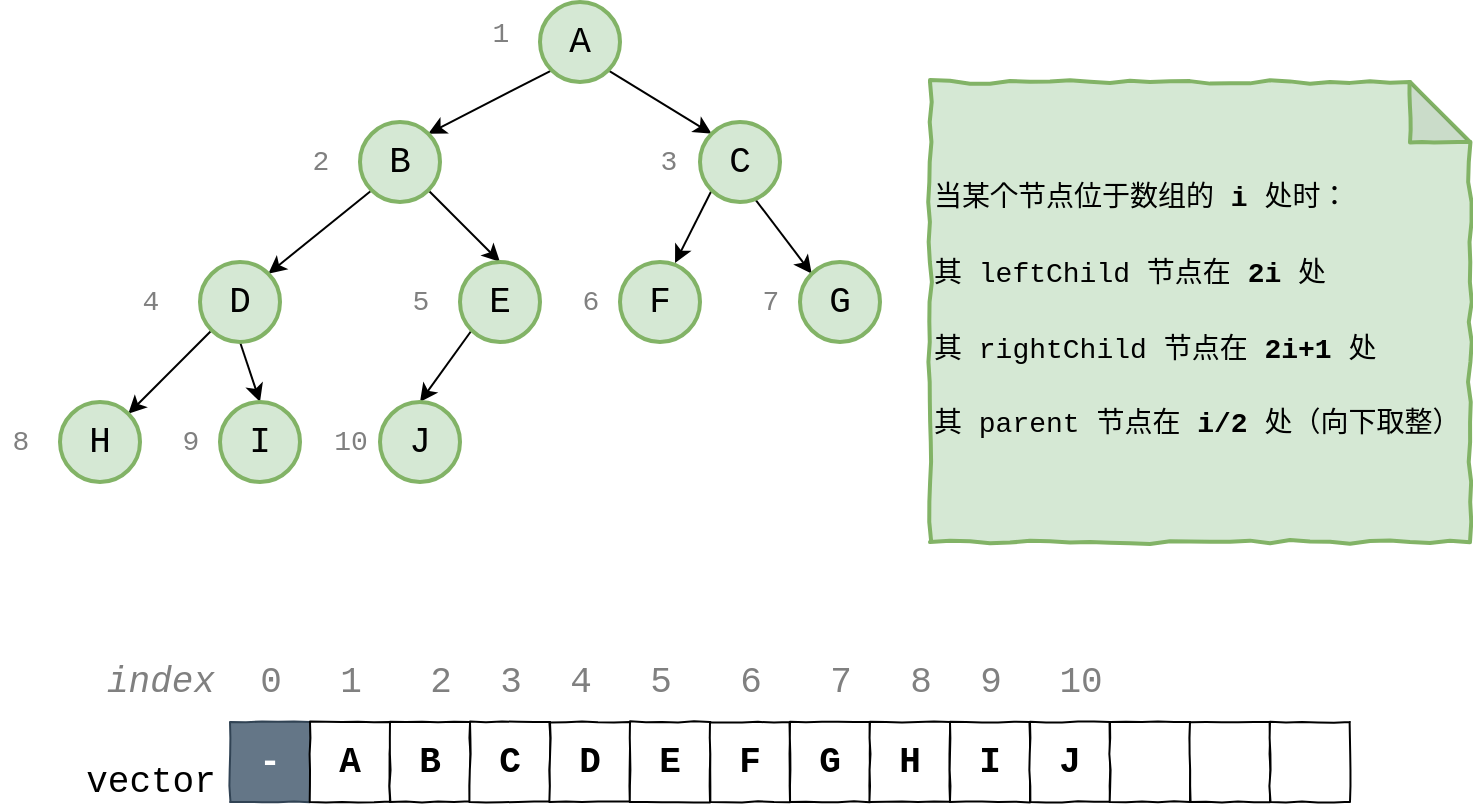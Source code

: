 <mxfile version="14.8.0" type="device"><diagram id="29K6t1o29U9dfSIRlV-H" name="第 1 页"><mxGraphModel dx="894" dy="609" grid="1" gridSize="10" guides="1" tooltips="1" connect="1" arrows="1" fold="1" page="1" pageScale="1" pageWidth="827" pageHeight="1169" math="0" shadow="0"><root><mxCell id="0"/><mxCell id="1" parent="0"/><mxCell id="piqZIBLbJwuuIQqPZbVc-1" value="-" style="rounded=0;whiteSpace=wrap;html=1;fillColor=#647687;strokeColor=#314354;fontColor=#ffffff;comic=1;jiggle=2;fontStyle=1;fontFamily=Courier New;fontSize=18;" parent="1" vertex="1"><mxGeometry x="120" y="470" width="40" height="40" as="geometry"/></mxCell><mxCell id="piqZIBLbJwuuIQqPZbVc-2" value="A" style="rounded=0;whiteSpace=wrap;html=1;comic=1;jiggle=2;fontStyle=1;fontFamily=Courier New;fontSize=18;" parent="1" vertex="1"><mxGeometry x="160" y="470" width="40" height="40" as="geometry"/></mxCell><mxCell id="piqZIBLbJwuuIQqPZbVc-4" value="B" style="rounded=0;whiteSpace=wrap;html=1;comic=1;jiggle=2;fontStyle=1;fontFamily=Courier New;fontSize=18;" parent="1" vertex="1"><mxGeometry x="200" y="470" width="40" height="40" as="geometry"/></mxCell><mxCell id="piqZIBLbJwuuIQqPZbVc-5" value="C" style="rounded=0;whiteSpace=wrap;html=1;comic=1;jiggle=2;fontStyle=1;fontFamily=Courier New;fontSize=18;" parent="1" vertex="1"><mxGeometry x="240" y="470" width="40" height="40" as="geometry"/></mxCell><mxCell id="piqZIBLbJwuuIQqPZbVc-6" value="D" style="rounded=0;whiteSpace=wrap;html=1;comic=1;jiggle=2;fontStyle=1;fontFamily=Courier New;fontSize=18;" parent="1" vertex="1"><mxGeometry x="280" y="470" width="40" height="40" as="geometry"/></mxCell><mxCell id="piqZIBLbJwuuIQqPZbVc-7" value="E" style="rounded=0;whiteSpace=wrap;html=1;comic=1;jiggle=2;fontStyle=1;fontFamily=Courier New;fontSize=18;" parent="1" vertex="1"><mxGeometry x="320" y="470" width="40" height="40" as="geometry"/></mxCell><mxCell id="piqZIBLbJwuuIQqPZbVc-8" value="F" style="rounded=0;whiteSpace=wrap;html=1;comic=1;jiggle=2;fontStyle=1;fontFamily=Courier New;fontSize=18;" parent="1" vertex="1"><mxGeometry x="360" y="470" width="40" height="40" as="geometry"/></mxCell><mxCell id="piqZIBLbJwuuIQqPZbVc-9" value="G" style="rounded=0;whiteSpace=wrap;html=1;comic=1;jiggle=2;fontStyle=1;fontFamily=Courier New;fontSize=18;" parent="1" vertex="1"><mxGeometry x="400" y="470" width="40" height="40" as="geometry"/></mxCell><mxCell id="piqZIBLbJwuuIQqPZbVc-10" value="H" style="rounded=0;whiteSpace=wrap;html=1;comic=1;jiggle=2;fontStyle=1;fontFamily=Courier New;fontSize=18;" parent="1" vertex="1"><mxGeometry x="440" y="470" width="40" height="40" as="geometry"/></mxCell><mxCell id="piqZIBLbJwuuIQqPZbVc-12" value="I" style="rounded=0;whiteSpace=wrap;html=1;comic=1;jiggle=2;fontStyle=1;fontFamily=Courier New;fontSize=18;" parent="1" vertex="1"><mxGeometry x="480" y="470" width="40" height="40" as="geometry"/></mxCell><mxCell id="piqZIBLbJwuuIQqPZbVc-13" value="J" style="rounded=0;whiteSpace=wrap;html=1;comic=1;jiggle=2;fontStyle=1;fontFamily=Courier New;fontSize=18;" parent="1" vertex="1"><mxGeometry x="520" y="470" width="40" height="40" as="geometry"/></mxCell><mxCell id="piqZIBLbJwuuIQqPZbVc-14" value="" style="rounded=0;whiteSpace=wrap;html=1;comic=1;jiggle=2;fontStyle=1;fontFamily=Courier New;fontSize=18;" parent="1" vertex="1"><mxGeometry x="560" y="470" width="40" height="40" as="geometry"/></mxCell><mxCell id="piqZIBLbJwuuIQqPZbVc-15" value="" style="rounded=0;whiteSpace=wrap;html=1;comic=1;jiggle=2;fontStyle=1;fontFamily=Courier New;fontSize=18;" parent="1" vertex="1"><mxGeometry x="600" y="470" width="40" height="40" as="geometry"/></mxCell><mxCell id="piqZIBLbJwuuIQqPZbVc-16" value="" style="rounded=0;whiteSpace=wrap;html=1;comic=1;jiggle=2;fontStyle=1;fontFamily=Courier New;fontSize=18;" parent="1" vertex="1"><mxGeometry x="640" y="470" width="40" height="40" as="geometry"/></mxCell><mxCell id="piqZIBLbJwuuIQqPZbVc-18" value="&lt;i&gt;index&lt;/i&gt;" style="text;html=1;align=center;verticalAlign=middle;resizable=0;points=[];autosize=1;strokeColor=none;fontSize=18;fontFamily=Courier New;fontColor=#808080;" parent="1" vertex="1"><mxGeometry x="50" y="435" width="70" height="30" as="geometry"/></mxCell><mxCell id="piqZIBLbJwuuIQqPZbVc-19" value="0" style="text;html=1;align=center;verticalAlign=middle;resizable=0;points=[];autosize=1;strokeColor=none;fontSize=18;fontFamily=Courier New;fontColor=#808080;" parent="1" vertex="1"><mxGeometry x="125" y="435" width="30" height="30" as="geometry"/></mxCell><mxCell id="piqZIBLbJwuuIQqPZbVc-21" value="1" style="text;html=1;align=center;verticalAlign=middle;resizable=0;points=[];autosize=1;strokeColor=none;fontSize=18;fontFamily=Courier New;fontColor=#808080;" parent="1" vertex="1"><mxGeometry x="165" y="435" width="30" height="30" as="geometry"/></mxCell><mxCell id="piqZIBLbJwuuIQqPZbVc-22" value="2" style="text;html=1;align=center;verticalAlign=middle;resizable=0;points=[];autosize=1;strokeColor=none;fontSize=18;fontFamily=Courier New;fontColor=#808080;" parent="1" vertex="1"><mxGeometry x="210" y="435" width="30" height="30" as="geometry"/></mxCell><mxCell id="piqZIBLbJwuuIQqPZbVc-23" value="3" style="text;html=1;align=center;verticalAlign=middle;resizable=0;points=[];autosize=1;strokeColor=none;fontSize=18;fontFamily=Courier New;fontColor=#808080;" parent="1" vertex="1"><mxGeometry x="245" y="435" width="30" height="30" as="geometry"/></mxCell><mxCell id="piqZIBLbJwuuIQqPZbVc-24" value="4" style="text;html=1;align=center;verticalAlign=middle;resizable=0;points=[];autosize=1;strokeColor=none;fontSize=18;fontFamily=Courier New;fontColor=#808080;" parent="1" vertex="1"><mxGeometry x="280" y="435" width="30" height="30" as="geometry"/></mxCell><mxCell id="piqZIBLbJwuuIQqPZbVc-25" value="5" style="text;html=1;align=center;verticalAlign=middle;resizable=0;points=[];autosize=1;strokeColor=none;fontSize=18;fontFamily=Courier New;fontColor=#808080;" parent="1" vertex="1"><mxGeometry x="320" y="435" width="30" height="30" as="geometry"/></mxCell><mxCell id="piqZIBLbJwuuIQqPZbVc-26" value="6" style="text;html=1;align=center;verticalAlign=middle;resizable=0;points=[];autosize=1;strokeColor=none;fontSize=18;fontFamily=Courier New;fontColor=#808080;" parent="1" vertex="1"><mxGeometry x="365" y="435" width="30" height="30" as="geometry"/></mxCell><mxCell id="piqZIBLbJwuuIQqPZbVc-27" value="7" style="text;html=1;align=center;verticalAlign=middle;resizable=0;points=[];autosize=1;strokeColor=none;fontSize=18;fontFamily=Courier New;fontColor=#808080;" parent="1" vertex="1"><mxGeometry x="410" y="435" width="30" height="30" as="geometry"/></mxCell><mxCell id="piqZIBLbJwuuIQqPZbVc-28" value="8" style="text;html=1;align=center;verticalAlign=middle;resizable=0;points=[];autosize=1;strokeColor=none;fontSize=18;fontFamily=Courier New;fontColor=#808080;" parent="1" vertex="1"><mxGeometry x="450" y="435" width="30" height="30" as="geometry"/></mxCell><mxCell id="piqZIBLbJwuuIQqPZbVc-29" value="9" style="text;html=1;align=center;verticalAlign=middle;resizable=0;points=[];autosize=1;strokeColor=none;fontSize=18;fontFamily=Courier New;fontColor=#808080;" parent="1" vertex="1"><mxGeometry x="485" y="435" width="30" height="30" as="geometry"/></mxCell><mxCell id="piqZIBLbJwuuIQqPZbVc-30" value="10" style="text;html=1;align=center;verticalAlign=middle;resizable=0;points=[];autosize=1;strokeColor=none;fontSize=18;fontFamily=Courier New;fontColor=#808080;" parent="1" vertex="1"><mxGeometry x="525" y="435" width="40" height="30" as="geometry"/></mxCell><mxCell id="piqZIBLbJwuuIQqPZbVc-41" style="rounded=0;orthogonalLoop=1;jettySize=auto;html=1;exitX=0;exitY=1;exitDx=0;exitDy=0;entryX=1;entryY=0;entryDx=0;entryDy=0;fontFamily=Courier New;fontSize=18;fontColor=#000000;" parent="1" source="piqZIBLbJwuuIQqPZbVc-31" target="piqZIBLbJwuuIQqPZbVc-32" edge="1"><mxGeometry relative="1" as="geometry"/></mxCell><mxCell id="piqZIBLbJwuuIQqPZbVc-47" style="edgeStyle=none;rounded=0;orthogonalLoop=1;jettySize=auto;html=1;exitX=1;exitY=1;exitDx=0;exitDy=0;entryX=0;entryY=0;entryDx=0;entryDy=0;fontFamily=Courier New;fontSize=18;fontColor=#000000;" parent="1" source="piqZIBLbJwuuIQqPZbVc-31" target="piqZIBLbJwuuIQqPZbVc-33" edge="1"><mxGeometry relative="1" as="geometry"/></mxCell><mxCell id="piqZIBLbJwuuIQqPZbVc-31" value="A" style="ellipse;whiteSpace=wrap;html=1;aspect=fixed;comic=1;jiggle=2;fontFamily=Courier New;fontSize=18;fillColor=#d5e8d4;strokeColor=#82b366;strokeWidth=2;" parent="1" vertex="1"><mxGeometry x="275" y="110" width="40" height="40" as="geometry"/></mxCell><mxCell id="piqZIBLbJwuuIQqPZbVc-42" style="edgeStyle=none;rounded=0;orthogonalLoop=1;jettySize=auto;html=1;exitX=0;exitY=1;exitDx=0;exitDy=0;entryX=1;entryY=0;entryDx=0;entryDy=0;fontFamily=Courier New;fontSize=18;fontColor=#000000;" parent="1" source="piqZIBLbJwuuIQqPZbVc-32" target="piqZIBLbJwuuIQqPZbVc-34" edge="1"><mxGeometry relative="1" as="geometry"/></mxCell><mxCell id="piqZIBLbJwuuIQqPZbVc-45" style="edgeStyle=none;rounded=0;orthogonalLoop=1;jettySize=auto;html=1;exitX=1;exitY=1;exitDx=0;exitDy=0;entryX=0.5;entryY=0;entryDx=0;entryDy=0;fontFamily=Courier New;fontSize=18;fontColor=#000000;" parent="1" source="piqZIBLbJwuuIQqPZbVc-32" target="piqZIBLbJwuuIQqPZbVc-35" edge="1"><mxGeometry relative="1" as="geometry"/></mxCell><mxCell id="piqZIBLbJwuuIQqPZbVc-32" value="B" style="ellipse;whiteSpace=wrap;html=1;aspect=fixed;comic=1;jiggle=2;fontFamily=Courier New;fontSize=18;fillColor=#d5e8d4;strokeColor=#82b366;strokeWidth=2;" parent="1" vertex="1"><mxGeometry x="185" y="170" width="40" height="40" as="geometry"/></mxCell><mxCell id="piqZIBLbJwuuIQqPZbVc-48" style="edgeStyle=none;rounded=0;orthogonalLoop=1;jettySize=auto;html=1;exitX=0;exitY=1;exitDx=0;exitDy=0;fontFamily=Courier New;fontSize=18;fontColor=#000000;entryX=0.688;entryY=0.013;entryDx=0;entryDy=0;entryPerimeter=0;" parent="1" source="piqZIBLbJwuuIQqPZbVc-33" target="piqZIBLbJwuuIQqPZbVc-36" edge="1"><mxGeometry relative="1" as="geometry"/></mxCell><mxCell id="piqZIBLbJwuuIQqPZbVc-49" style="edgeStyle=none;rounded=0;orthogonalLoop=1;jettySize=auto;html=1;exitX=0.688;exitY=0.963;exitDx=0;exitDy=0;entryX=0;entryY=0;entryDx=0;entryDy=0;fontFamily=Courier New;fontSize=18;fontColor=#000000;exitPerimeter=0;" parent="1" source="piqZIBLbJwuuIQqPZbVc-33" target="piqZIBLbJwuuIQqPZbVc-37" edge="1"><mxGeometry relative="1" as="geometry"/></mxCell><mxCell id="piqZIBLbJwuuIQqPZbVc-33" value="C" style="ellipse;whiteSpace=wrap;html=1;aspect=fixed;comic=1;jiggle=2;fontFamily=Courier New;fontSize=18;fillColor=#d5e8d4;strokeColor=#82b366;strokeWidth=2;" parent="1" vertex="1"><mxGeometry x="355" y="170" width="40" height="40" as="geometry"/></mxCell><mxCell id="piqZIBLbJwuuIQqPZbVc-43" style="edgeStyle=none;rounded=0;orthogonalLoop=1;jettySize=auto;html=1;exitX=0;exitY=1;exitDx=0;exitDy=0;entryX=1;entryY=0;entryDx=0;entryDy=0;fontFamily=Courier New;fontSize=18;fontColor=#000000;" parent="1" source="piqZIBLbJwuuIQqPZbVc-34" target="piqZIBLbJwuuIQqPZbVc-38" edge="1"><mxGeometry relative="1" as="geometry"/></mxCell><mxCell id="piqZIBLbJwuuIQqPZbVc-44" style="edgeStyle=none;rounded=0;orthogonalLoop=1;jettySize=auto;html=1;exitX=0.5;exitY=1;exitDx=0;exitDy=0;entryX=0.5;entryY=0;entryDx=0;entryDy=0;fontFamily=Courier New;fontSize=18;fontColor=#000000;" parent="1" source="piqZIBLbJwuuIQqPZbVc-34" target="piqZIBLbJwuuIQqPZbVc-39" edge="1"><mxGeometry relative="1" as="geometry"/></mxCell><mxCell id="piqZIBLbJwuuIQqPZbVc-34" value="D" style="ellipse;whiteSpace=wrap;html=1;aspect=fixed;comic=1;jiggle=2;fontFamily=Courier New;fontSize=18;fillColor=#d5e8d4;strokeColor=#82b366;strokeWidth=2;" parent="1" vertex="1"><mxGeometry x="105" y="240" width="40" height="40" as="geometry"/></mxCell><mxCell id="piqZIBLbJwuuIQqPZbVc-46" style="edgeStyle=none;rounded=0;orthogonalLoop=1;jettySize=auto;html=1;exitX=0;exitY=1;exitDx=0;exitDy=0;entryX=0.5;entryY=0;entryDx=0;entryDy=0;fontFamily=Courier New;fontSize=18;fontColor=#000000;" parent="1" source="piqZIBLbJwuuIQqPZbVc-35" target="piqZIBLbJwuuIQqPZbVc-40" edge="1"><mxGeometry relative="1" as="geometry"/></mxCell><mxCell id="piqZIBLbJwuuIQqPZbVc-35" value="E" style="ellipse;whiteSpace=wrap;html=1;aspect=fixed;comic=1;jiggle=2;fontFamily=Courier New;fontSize=18;fillColor=#d5e8d4;strokeColor=#82b366;strokeWidth=2;" parent="1" vertex="1"><mxGeometry x="235" y="240" width="40" height="40" as="geometry"/></mxCell><mxCell id="piqZIBLbJwuuIQqPZbVc-36" value="F" style="ellipse;whiteSpace=wrap;html=1;aspect=fixed;comic=1;jiggle=2;fontFamily=Courier New;fontSize=18;fillColor=#d5e8d4;strokeColor=#82b366;strokeWidth=2;" parent="1" vertex="1"><mxGeometry x="315" y="240" width="40" height="40" as="geometry"/></mxCell><mxCell id="piqZIBLbJwuuIQqPZbVc-37" value="G" style="ellipse;whiteSpace=wrap;html=1;aspect=fixed;comic=1;jiggle=2;fontFamily=Courier New;fontSize=18;fillColor=#d5e8d4;strokeColor=#82b366;strokeWidth=2;" parent="1" vertex="1"><mxGeometry x="405" y="240" width="40" height="40" as="geometry"/></mxCell><mxCell id="piqZIBLbJwuuIQqPZbVc-38" value="H" style="ellipse;whiteSpace=wrap;html=1;aspect=fixed;comic=1;jiggle=2;fontFamily=Courier New;fontSize=18;fillColor=#d5e8d4;strokeColor=#82b366;strokeWidth=2;" parent="1" vertex="1"><mxGeometry x="35" y="310" width="40" height="40" as="geometry"/></mxCell><mxCell id="piqZIBLbJwuuIQqPZbVc-39" value="I" style="ellipse;whiteSpace=wrap;html=1;aspect=fixed;comic=1;jiggle=2;fontFamily=Courier New;fontSize=18;fillColor=#d5e8d4;strokeColor=#82b366;strokeWidth=2;" parent="1" vertex="1"><mxGeometry x="115" y="310" width="40" height="40" as="geometry"/></mxCell><mxCell id="piqZIBLbJwuuIQqPZbVc-40" value="J" style="ellipse;whiteSpace=wrap;html=1;aspect=fixed;comic=1;jiggle=2;fontFamily=Courier New;fontSize=18;fillColor=#d5e8d4;strokeColor=#82b366;strokeWidth=2;" parent="1" vertex="1"><mxGeometry x="195" y="310" width="40" height="40" as="geometry"/></mxCell><mxCell id="piqZIBLbJwuuIQqPZbVc-50" value="&lt;font style=&quot;font-size: 14px&quot;&gt;1&lt;/font&gt;" style="text;html=1;align=center;verticalAlign=middle;resizable=0;points=[];autosize=1;strokeColor=none;fontSize=18;fontFamily=Courier New;fontColor=#808080;" parent="1" vertex="1"><mxGeometry x="245" y="110" width="20" height="30" as="geometry"/></mxCell><mxCell id="piqZIBLbJwuuIQqPZbVc-51" value="2" style="text;html=1;align=center;verticalAlign=middle;resizable=0;points=[];autosize=1;strokeColor=none;fontSize=14;fontFamily=Courier New;fontColor=#808080;" parent="1" vertex="1"><mxGeometry x="155" y="180" width="20" height="20" as="geometry"/></mxCell><mxCell id="piqZIBLbJwuuIQqPZbVc-52" value="3" style="text;html=1;align=center;verticalAlign=middle;resizable=0;points=[];autosize=1;strokeColor=none;fontSize=14;fontFamily=Courier New;fontColor=#808080;" parent="1" vertex="1"><mxGeometry x="329" y="180" width="20" height="20" as="geometry"/></mxCell><mxCell id="piqZIBLbJwuuIQqPZbVc-53" value="4" style="text;html=1;align=center;verticalAlign=middle;resizable=0;points=[];autosize=1;strokeColor=none;fontSize=14;fontFamily=Courier New;fontColor=#808080;" parent="1" vertex="1"><mxGeometry x="70" y="250" width="20" height="20" as="geometry"/></mxCell><mxCell id="piqZIBLbJwuuIQqPZbVc-54" value="5" style="text;html=1;align=center;verticalAlign=middle;resizable=0;points=[];autosize=1;strokeColor=none;fontSize=14;fontFamily=Courier New;fontColor=#808080;" parent="1" vertex="1"><mxGeometry x="205" y="250" width="20" height="20" as="geometry"/></mxCell><mxCell id="piqZIBLbJwuuIQqPZbVc-55" value="6" style="text;html=1;align=center;verticalAlign=middle;resizable=0;points=[];autosize=1;strokeColor=none;fontSize=14;fontFamily=Courier New;fontColor=#808080;" parent="1" vertex="1"><mxGeometry x="290" y="250" width="20" height="20" as="geometry"/></mxCell><mxCell id="piqZIBLbJwuuIQqPZbVc-56" value="7" style="text;html=1;align=center;verticalAlign=middle;resizable=0;points=[];autosize=1;strokeColor=none;fontSize=14;fontFamily=Courier New;fontColor=#808080;" parent="1" vertex="1"><mxGeometry x="380" y="250" width="20" height="20" as="geometry"/></mxCell><mxCell id="piqZIBLbJwuuIQqPZbVc-57" value="8" style="text;html=1;align=center;verticalAlign=middle;resizable=0;points=[];autosize=1;strokeColor=none;fontSize=14;fontFamily=Courier New;fontColor=#808080;" parent="1" vertex="1"><mxGeometry x="5" y="320" width="20" height="20" as="geometry"/></mxCell><mxCell id="piqZIBLbJwuuIQqPZbVc-58" value="9" style="text;html=1;align=center;verticalAlign=middle;resizable=0;points=[];autosize=1;strokeColor=none;fontSize=14;fontFamily=Courier New;fontColor=#808080;" parent="1" vertex="1"><mxGeometry x="90" y="320" width="20" height="20" as="geometry"/></mxCell><mxCell id="piqZIBLbJwuuIQqPZbVc-59" value="10" style="text;html=1;align=center;verticalAlign=middle;resizable=0;points=[];autosize=1;strokeColor=none;fontSize=14;fontFamily=Courier New;fontColor=#808080;" parent="1" vertex="1"><mxGeometry x="165" y="320" width="30" height="20" as="geometry"/></mxCell><mxCell id="piqZIBLbJwuuIQqPZbVc-60" value="&lt;font style=&quot;font-size: 18px&quot;&gt;vector&lt;/font&gt;" style="text;html=1;align=center;verticalAlign=middle;resizable=0;points=[];autosize=1;strokeColor=none;fontSize=14;fontFamily=Courier New;fontColor=#000000;" parent="1" vertex="1"><mxGeometry x="40" y="490" width="80" height="20" as="geometry"/></mxCell><mxCell id="piqZIBLbJwuuIQqPZbVc-61" value="&lt;p style=&quot;line-height: 170%&quot;&gt;当某个节点位于数组的 &lt;b&gt;i&lt;/b&gt; 处时：&lt;/p&gt;&lt;p style=&quot;line-height: 170%&quot;&gt;其 leftChild 节点在 &lt;b&gt;2i&lt;/b&gt; 处&lt;/p&gt;&lt;p style=&quot;line-height: 170%&quot;&gt;其 rightChild 节点在 &lt;b&gt;2i+1&lt;/b&gt; 处&lt;/p&gt;&lt;p style=&quot;line-height: 170%&quot;&gt;其 parent 节点在 &lt;b&gt;i/2&lt;/b&gt; 处（向下取整）&lt;/p&gt;" style="shape=note;whiteSpace=wrap;html=1;backgroundOutline=1;darkOpacity=0.05;comic=1;jiggle=2;fontFamily=Courier New;fontSize=14;strokeWidth=2;fillColor=#d5e8d4;strokeColor=#82b366;align=left;" parent="1" vertex="1"><mxGeometry x="470" y="150" width="270" height="230" as="geometry"/></mxCell></root></mxGraphModel></diagram></mxfile>